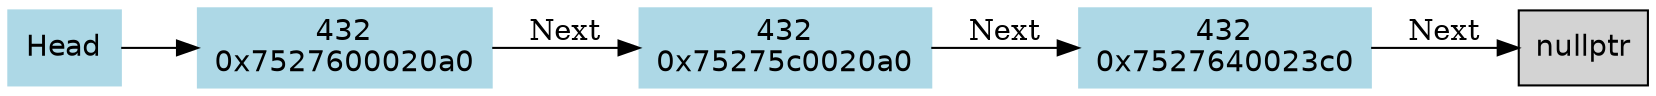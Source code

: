 digraph g {
node [shape=box, style=filled, fontname="Helvetica"];
Head [label="Head", color=lightblue, fillcolor=lightblue];
Head ->"0x7527600020a0"
"0x7527600020a0"[label="432\n0x7527600020a0", color=lightblue, fillcolor=lightblue];
"0x7527600020a0" -> "0x75275c0020a0"[label="Next", color=black];
"0x75275c0020a0"[label="432\n0x75275c0020a0", color=lightblue, fillcolor=lightblue];
"0x75275c0020a0" -> "0x7527640023c0"[label="Next", color=black];
"0x7527640023c0"[label="432\n0x7527640023c0", color=lightblue, fillcolor=lightblue];
"0x7527640023c0" -> nullptr [label="Next", color=black];
rankdir=LR;
nodesep = 0.1;
}
